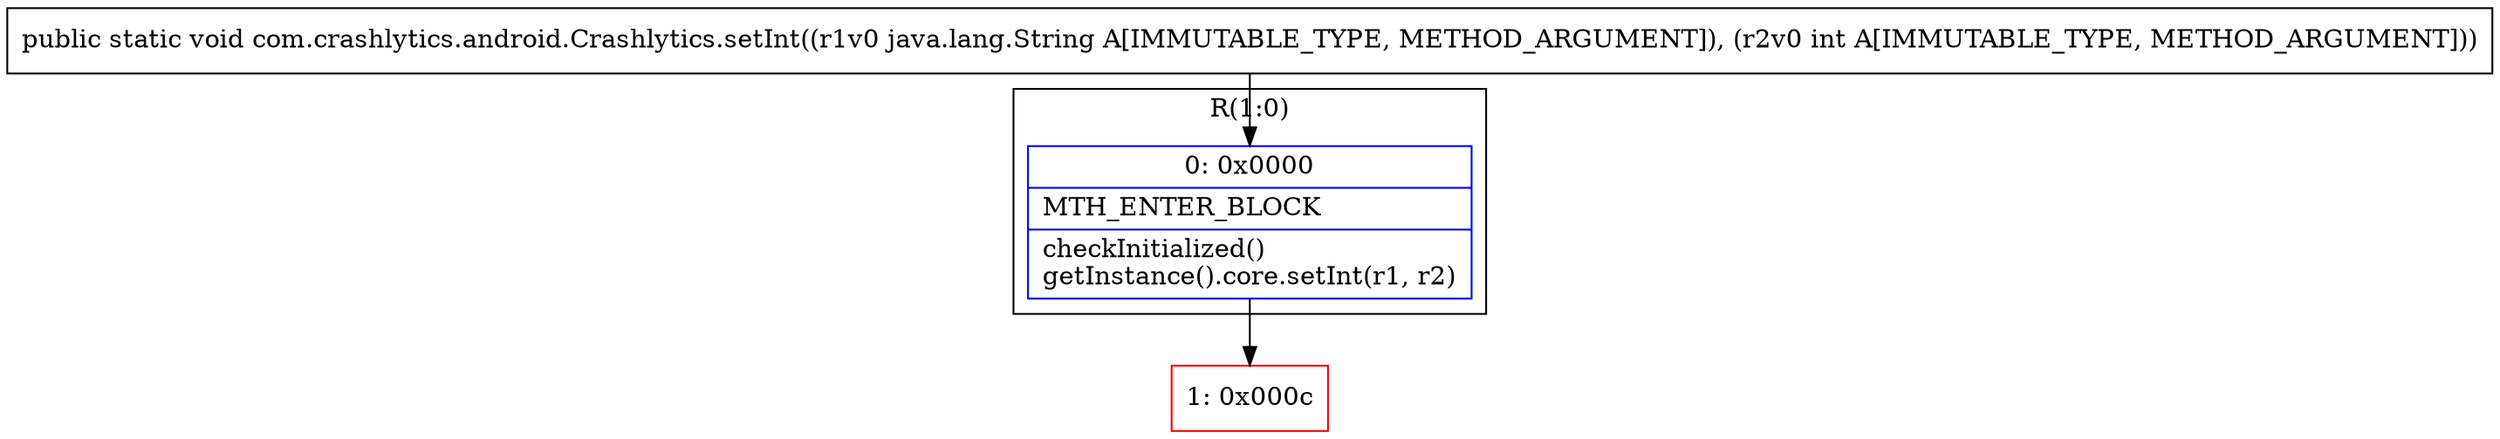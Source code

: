 digraph "CFG forcom.crashlytics.android.Crashlytics.setInt(Ljava\/lang\/String;I)V" {
subgraph cluster_Region_1722260195 {
label = "R(1:0)";
node [shape=record,color=blue];
Node_0 [shape=record,label="{0\:\ 0x0000|MTH_ENTER_BLOCK\l|checkInitialized()\lgetInstance().core.setInt(r1, r2)\l}"];
}
Node_1 [shape=record,color=red,label="{1\:\ 0x000c}"];
MethodNode[shape=record,label="{public static void com.crashlytics.android.Crashlytics.setInt((r1v0 java.lang.String A[IMMUTABLE_TYPE, METHOD_ARGUMENT]), (r2v0 int A[IMMUTABLE_TYPE, METHOD_ARGUMENT])) }"];
MethodNode -> Node_0;
Node_0 -> Node_1;
}

